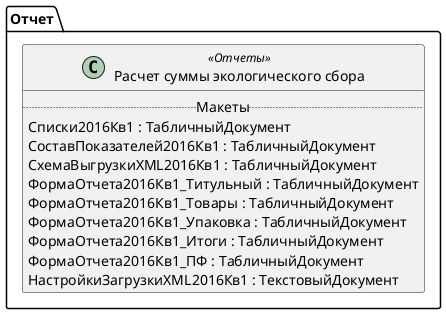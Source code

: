 ﻿@startuml РегламентированныйОтчетРасчетЭкологическийСбор
'!include templates.wsd
'..\include templates.wsd
class Отчет.РегламентированныйОтчетРасчетЭкологическийСбор as "Расчет суммы экологического сбора" <<Отчеты>>
{
..Макеты..
Списки2016Кв1 : ТабличныйДокумент
СоставПоказателей2016Кв1 : ТабличныйДокумент
СхемаВыгрузкиXML2016Кв1 : ТабличныйДокумент
ФормаОтчета2016Кв1_Титульный : ТабличныйДокумент
ФормаОтчета2016Кв1_Товары : ТабличныйДокумент
ФормаОтчета2016Кв1_Упаковка : ТабличныйДокумент
ФормаОтчета2016Кв1_Итоги : ТабличныйДокумент
ФормаОтчета2016Кв1_ПФ : ТабличныйДокумент
НастройкиЗагрузкиXML2016Кв1 : ТекстовыйДокумент
}
@enduml
